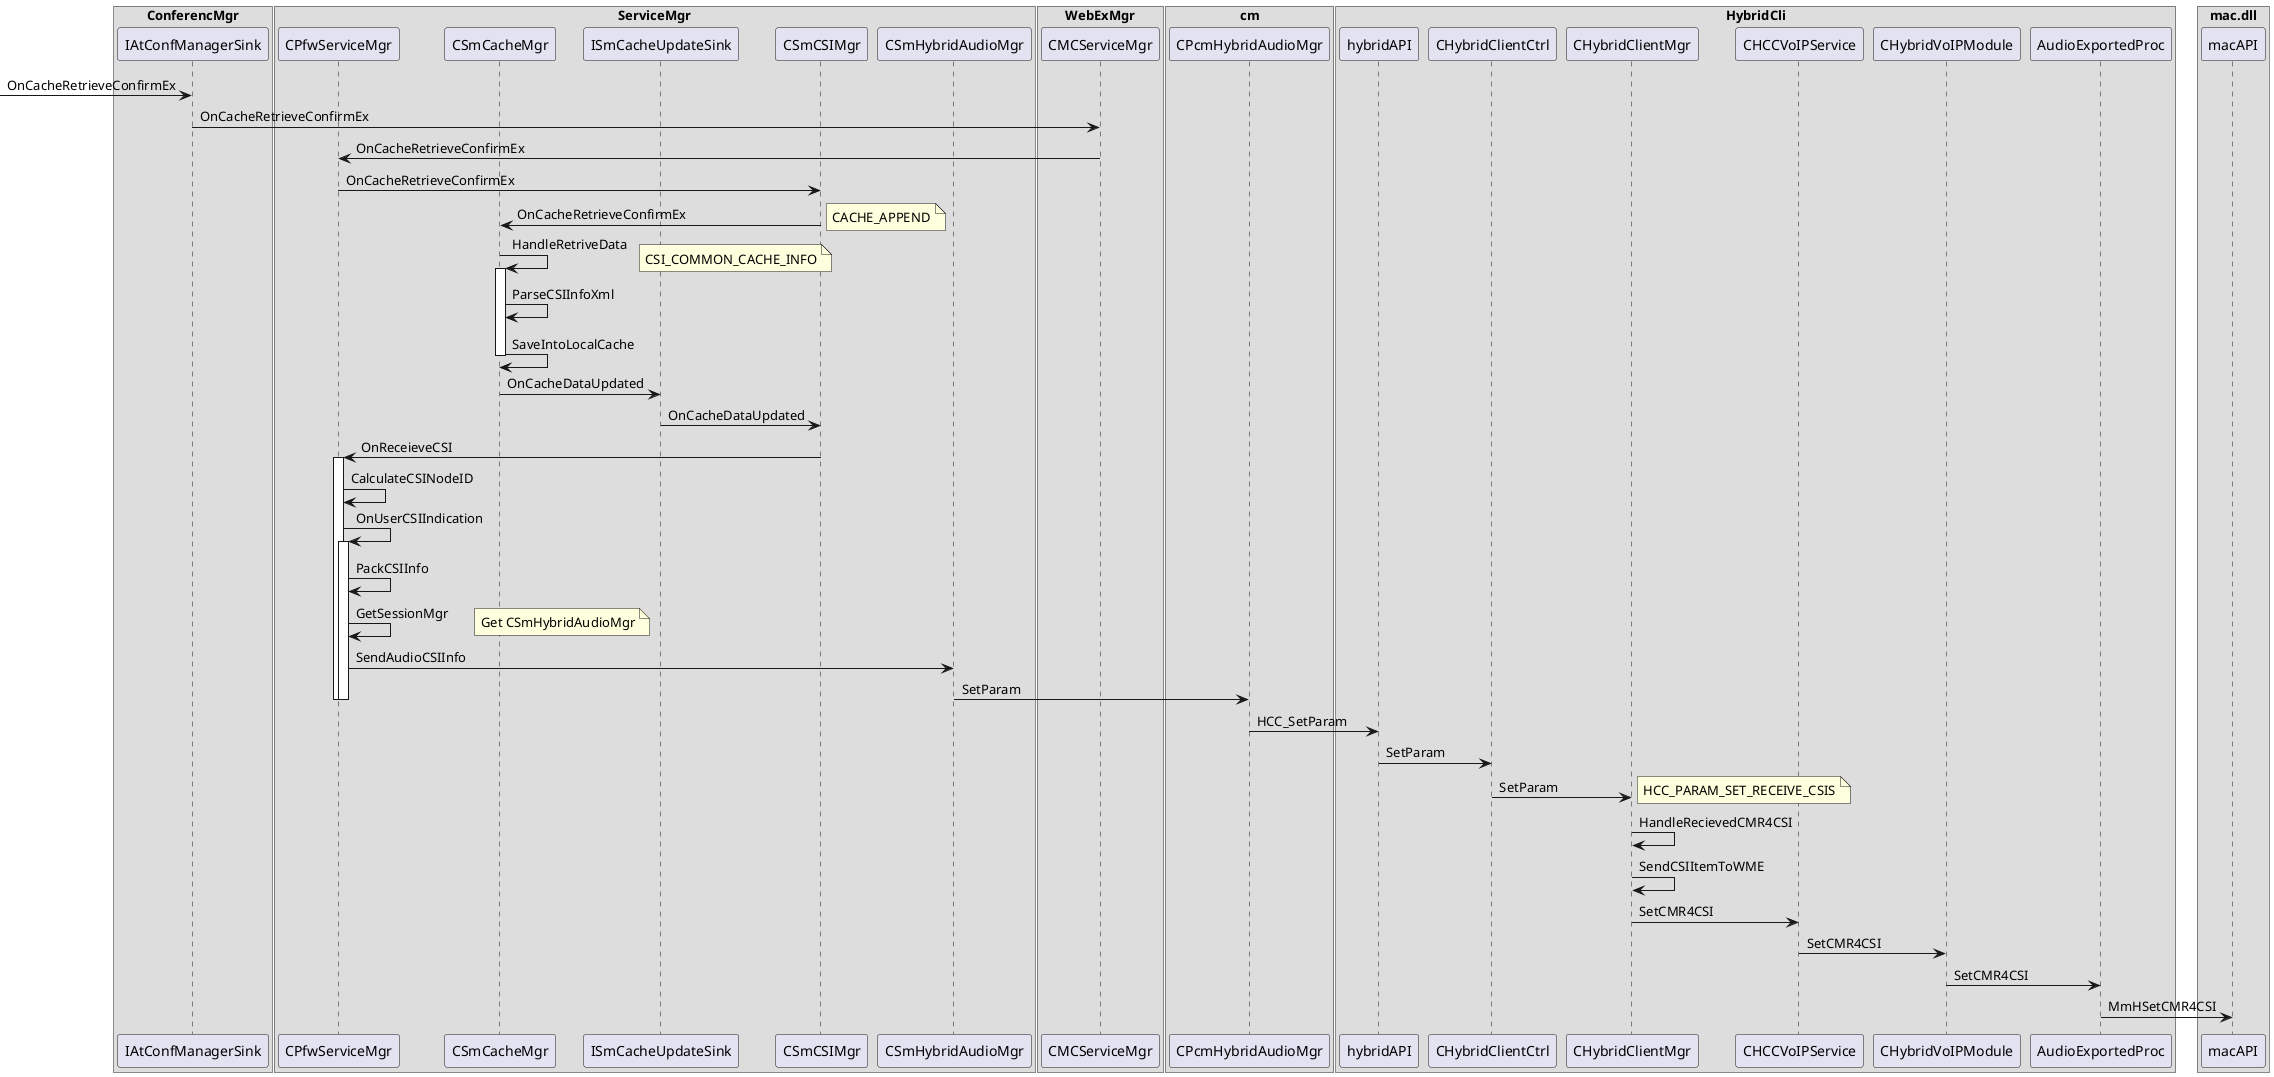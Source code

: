 @startuml
box "ConferencMgr"

participant IAtConfManagerSink

end box

box "ServiceMgr"

participant CPfwServiceMgr
participant CSmCacheMgr
participant ISmCacheUpdateSink
participant CSmCSIMgr
participant CSmHybridAudioMgr

end box

box "WebExMgr"

participant CMCServiceMgr

end box


box "cm"

participant CPcmHybridAudioMgr

end box


box "HybridCli"

participant hybridAPI
participant CHybridClientCtrl
participant CHybridClientMgr
participant CHCCVoIPService
participant CHybridVoIPModule
participant AudioExportedProc

end box

box "mac.dll"

participant "macAPI"

end box

[-> IAtConfManagerSink : OnCacheRetrieveConfirmEx
IAtConfManagerSink -> CMCServiceMgr : OnCacheRetrieveConfirmEx
CMCServiceMgr -> CPfwServiceMgr : OnCacheRetrieveConfirmEx
CPfwServiceMgr -> CSmCSIMgr : OnCacheRetrieveConfirmEx

CSmCSIMgr -> CSmCacheMgr : OnCacheRetrieveConfirmEx
note right : CACHE_APPEND
CSmCacheMgr -> CSmCacheMgr : HandleRetriveData
note right : CSI_COMMON_CACHE_INFO
activate CSmCacheMgr
 
CSmCacheMgr -> CSmCacheMgr : ParseCSIInfoXml
CSmCacheMgr -> CSmCacheMgr : SaveIntoLocalCache
deactivate CSmCacheMgr
CSmCacheMgr -> ISmCacheUpdateSink : OnCacheDataUpdated
ISmCacheUpdateSink -> CSmCSIMgr : OnCacheDataUpdated
CSmCSIMgr -> CPfwServiceMgr : OnReceieveCSI
activate CPfwServiceMgr
CPfwServiceMgr -> CPfwServiceMgr : CalculateCSINodeID
CPfwServiceMgr -> CPfwServiceMgr : OnUserCSIIndication
activate CPfwServiceMgr
CPfwServiceMgr -> CPfwServiceMgr : PackCSIInfo
CPfwServiceMgr -> CPfwServiceMgr : GetSessionMgr
note right : Get CSmHybridAudioMgr
CPfwServiceMgr -> CSmHybridAudioMgr : SendAudioCSIInfo
CSmHybridAudioMgr -> CPcmHybridAudioMgr : SetParam
deactivate CPfwServiceMgr 
deactivate CPfwServiceMgr 

CPcmHybridAudioMgr -> hybridAPI : HCC_SetParam
hybridAPI -> CHybridClientCtrl : SetParam
CHybridClientCtrl -> CHybridClientMgr : SetParam
note right : HCC_PARAM_SET_RECEIVE_CSIS
CHybridClientMgr -> CHybridClientMgr : HandleRecievedCMR4CSI
CHybridClientMgr -> CHybridClientMgr : SendCSIItemToWME
CHybridClientMgr -> CHCCVoIPService : SetCMR4CSI
CHCCVoIPService -> CHybridVoIPModule : SetCMR4CSI
CHybridVoIPModule -> AudioExportedProc : SetCMR4CSI
AudioExportedProc -> macAPI : MmHSetCMR4CSI
@enduml